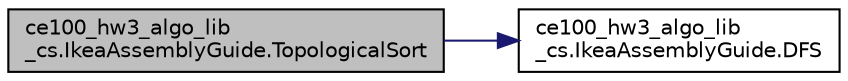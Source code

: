 digraph "ce100_hw3_algo_lib_cs.IkeaAssemblyGuide.TopologicalSort"
{
 // INTERACTIVE_SVG=YES
 // LATEX_PDF_SIZE
  edge [fontname="Helvetica",fontsize="10",labelfontname="Helvetica",labelfontsize="10"];
  node [fontname="Helvetica",fontsize="10",shape=record];
  rankdir="LR";
  Node1 [label="ce100_hw3_algo_lib\l_cs.IkeaAssemblyGuide.TopologicalSort",height=0.2,width=0.4,color="black", fillcolor="grey75", style="filled", fontcolor="black",tooltip=" "];
  Node1 -> Node2 [color="midnightblue",fontsize="10",style="solid",fontname="Helvetica"];
  Node2 [label="ce100_hw3_algo_lib\l_cs.IkeaAssemblyGuide.DFS",height=0.2,width=0.4,color="black", fillcolor="white", style="filled",URL="$dc/d3c/a00028.html#a846d57fb7f2cb6b0d4d1f089da24c20b",tooltip=" "];
}
